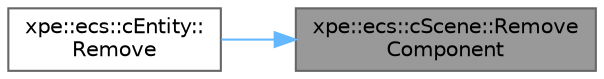 digraph "xpe::ecs::cScene::RemoveComponent"
{
 // LATEX_PDF_SIZE
  bgcolor="transparent";
  edge [fontname=Helvetica,fontsize=10,labelfontname=Helvetica,labelfontsize=10];
  node [fontname=Helvetica,fontsize=10,shape=box,height=0.2,width=0.4];
  rankdir="RL";
  Node1 [id="Node000001",label="xpe::ecs::cScene::Remove\lComponent",height=0.2,width=0.4,color="gray40", fillcolor="grey60", style="filled", fontcolor="black",tooltip=" "];
  Node1 -> Node2 [id="edge2_Node000001_Node000002",dir="back",color="steelblue1",style="solid",tooltip=" "];
  Node2 [id="Node000002",label="xpe::ecs::cEntity::\lRemove",height=0.2,width=0.4,color="grey40", fillcolor="white", style="filled",URL="$classxpe_1_1ecs_1_1c_entity.html#a4b76e7d0f1a2d7980cdfde0fd516418e",tooltip=" "];
}
